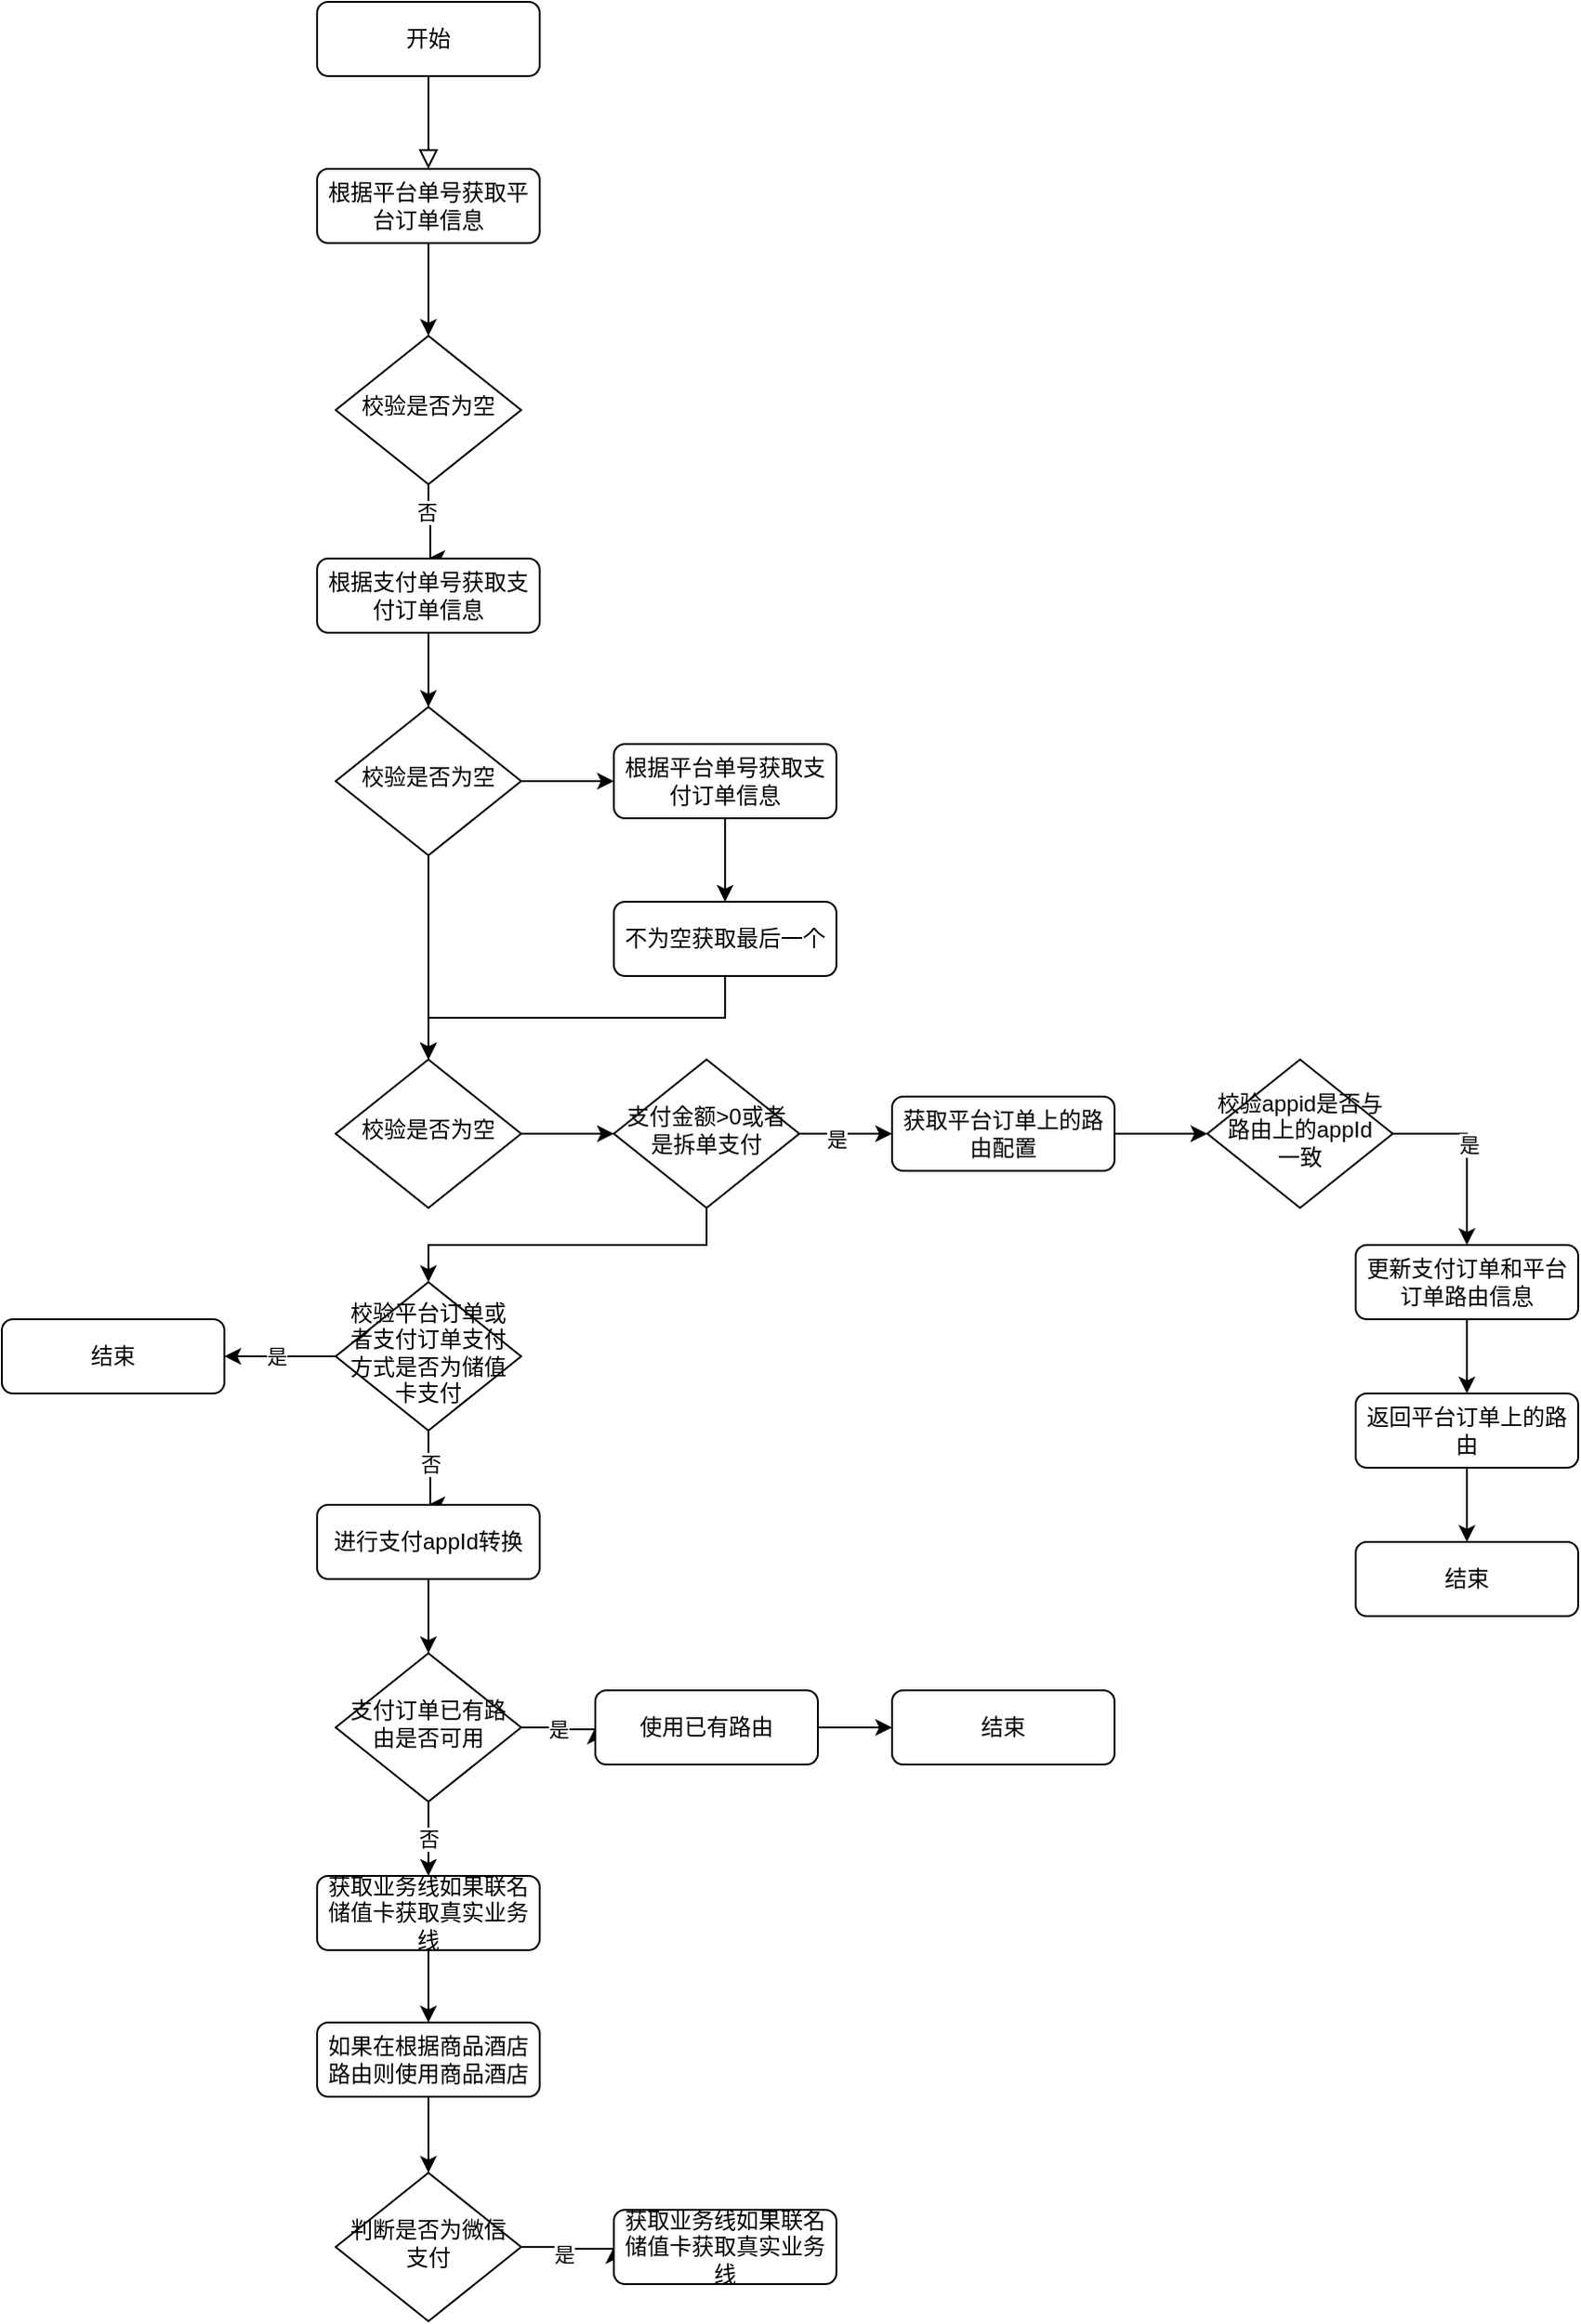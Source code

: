 <mxfile version="23.1.7" type="github">
  <diagram id="C5RBs43oDa-KdzZeNtuy" name="Page-1">
    <mxGraphModel dx="1931" dy="534" grid="1" gridSize="10" guides="1" tooltips="1" connect="1" arrows="1" fold="1" page="1" pageScale="1" pageWidth="827" pageHeight="1169" math="0" shadow="0">
      <root>
        <mxCell id="WIyWlLk6GJQsqaUBKTNV-0" />
        <mxCell id="WIyWlLk6GJQsqaUBKTNV-1" parent="WIyWlLk6GJQsqaUBKTNV-0" />
        <mxCell id="WIyWlLk6GJQsqaUBKTNV-2" value="" style="rounded=0;html=1;jettySize=auto;orthogonalLoop=1;fontSize=11;endArrow=block;endFill=0;endSize=8;strokeWidth=1;shadow=0;labelBackgroundColor=none;edgeStyle=orthogonalEdgeStyle;" parent="WIyWlLk6GJQsqaUBKTNV-1" source="WIyWlLk6GJQsqaUBKTNV-3" edge="1">
          <mxGeometry relative="1" as="geometry">
            <mxPoint x="220" y="170" as="targetPoint" />
          </mxGeometry>
        </mxCell>
        <mxCell id="WIyWlLk6GJQsqaUBKTNV-3" value="开始" style="rounded=1;whiteSpace=wrap;html=1;fontSize=12;glass=0;strokeWidth=1;shadow=0;" parent="WIyWlLk6GJQsqaUBKTNV-1" vertex="1">
          <mxGeometry x="160" y="80" width="120" height="40" as="geometry" />
        </mxCell>
        <mxCell id="0C3pEtGyB1hvgT3_Agyi-0" style="edgeStyle=orthogonalEdgeStyle;rounded=0;orthogonalLoop=1;jettySize=auto;html=1;exitX=0.5;exitY=1;exitDx=0;exitDy=0;entryX=0.5;entryY=0;entryDx=0;entryDy=0;" edge="1" parent="WIyWlLk6GJQsqaUBKTNV-1" source="WIyWlLk6GJQsqaUBKTNV-7" target="WIyWlLk6GJQsqaUBKTNV-10">
          <mxGeometry relative="1" as="geometry" />
        </mxCell>
        <mxCell id="WIyWlLk6GJQsqaUBKTNV-7" value="根据平台单号获取平台订单信息" style="rounded=1;whiteSpace=wrap;html=1;fontSize=12;glass=0;strokeWidth=1;shadow=0;" parent="WIyWlLk6GJQsqaUBKTNV-1" vertex="1">
          <mxGeometry x="160" y="170" width="120" height="40" as="geometry" />
        </mxCell>
        <mxCell id="0C3pEtGyB1hvgT3_Agyi-2" value="" style="edgeStyle=orthogonalEdgeStyle;rounded=0;orthogonalLoop=1;jettySize=auto;html=1;" edge="1" parent="WIyWlLk6GJQsqaUBKTNV-1" source="WIyWlLk6GJQsqaUBKTNV-10">
          <mxGeometry relative="1" as="geometry">
            <mxPoint x="220" y="380" as="targetPoint" />
            <Array as="points">
              <mxPoint x="220" y="360" />
              <mxPoint x="221" y="360" />
            </Array>
          </mxGeometry>
        </mxCell>
        <mxCell id="0C3pEtGyB1hvgT3_Agyi-3" value="否" style="edgeLabel;html=1;align=center;verticalAlign=middle;resizable=0;points=[];" vertex="1" connectable="0" parent="0C3pEtGyB1hvgT3_Agyi-2">
          <mxGeometry x="-0.318" y="-1" relative="1" as="geometry">
            <mxPoint as="offset" />
          </mxGeometry>
        </mxCell>
        <mxCell id="WIyWlLk6GJQsqaUBKTNV-10" value="校验是否为空" style="rhombus;whiteSpace=wrap;html=1;shadow=0;fontFamily=Helvetica;fontSize=12;align=center;strokeWidth=1;spacing=6;spacingTop=-4;" parent="WIyWlLk6GJQsqaUBKTNV-1" vertex="1">
          <mxGeometry x="170" y="260" width="100" height="80" as="geometry" />
        </mxCell>
        <mxCell id="0C3pEtGyB1hvgT3_Agyi-6" style="edgeStyle=orthogonalEdgeStyle;rounded=0;orthogonalLoop=1;jettySize=auto;html=1;exitX=0.5;exitY=1;exitDx=0;exitDy=0;entryX=0.5;entryY=0;entryDx=0;entryDy=0;" edge="1" parent="WIyWlLk6GJQsqaUBKTNV-1" source="WIyWlLk6GJQsqaUBKTNV-12" target="0C3pEtGyB1hvgT3_Agyi-5">
          <mxGeometry relative="1" as="geometry" />
        </mxCell>
        <mxCell id="WIyWlLk6GJQsqaUBKTNV-12" value="根据支付单号获取支付订单信息" style="rounded=1;whiteSpace=wrap;html=1;fontSize=12;glass=0;strokeWidth=1;shadow=0;" parent="WIyWlLk6GJQsqaUBKTNV-1" vertex="1">
          <mxGeometry x="160" y="380" width="120" height="40" as="geometry" />
        </mxCell>
        <mxCell id="0C3pEtGyB1hvgT3_Agyi-7" style="edgeStyle=orthogonalEdgeStyle;rounded=0;orthogonalLoop=1;jettySize=auto;html=1;exitX=1;exitY=0.5;exitDx=0;exitDy=0;entryX=0;entryY=0.5;entryDx=0;entryDy=0;" edge="1" parent="WIyWlLk6GJQsqaUBKTNV-1" source="0C3pEtGyB1hvgT3_Agyi-5" target="0C3pEtGyB1hvgT3_Agyi-8">
          <mxGeometry relative="1" as="geometry">
            <mxPoint x="320" y="500" as="targetPoint" />
          </mxGeometry>
        </mxCell>
        <mxCell id="0C3pEtGyB1hvgT3_Agyi-13" style="edgeStyle=orthogonalEdgeStyle;rounded=0;orthogonalLoop=1;jettySize=auto;html=1;exitX=0.5;exitY=1;exitDx=0;exitDy=0;entryX=0.5;entryY=0;entryDx=0;entryDy=0;" edge="1" parent="WIyWlLk6GJQsqaUBKTNV-1" source="0C3pEtGyB1hvgT3_Agyi-5" target="0C3pEtGyB1hvgT3_Agyi-12">
          <mxGeometry relative="1" as="geometry">
            <mxPoint x="220" y="640" as="targetPoint" />
          </mxGeometry>
        </mxCell>
        <mxCell id="0C3pEtGyB1hvgT3_Agyi-5" value="校验是否为空" style="rhombus;whiteSpace=wrap;html=1;shadow=0;fontFamily=Helvetica;fontSize=12;align=center;strokeWidth=1;spacing=6;spacingTop=-4;" vertex="1" parent="WIyWlLk6GJQsqaUBKTNV-1">
          <mxGeometry x="170" y="460" width="100" height="80" as="geometry" />
        </mxCell>
        <mxCell id="0C3pEtGyB1hvgT3_Agyi-9" style="edgeStyle=orthogonalEdgeStyle;rounded=0;orthogonalLoop=1;jettySize=auto;html=1;exitX=0.5;exitY=1;exitDx=0;exitDy=0;entryX=0.5;entryY=0;entryDx=0;entryDy=0;" edge="1" parent="WIyWlLk6GJQsqaUBKTNV-1" source="0C3pEtGyB1hvgT3_Agyi-8" target="0C3pEtGyB1hvgT3_Agyi-10">
          <mxGeometry relative="1" as="geometry">
            <mxPoint x="380" y="560" as="targetPoint" />
          </mxGeometry>
        </mxCell>
        <mxCell id="0C3pEtGyB1hvgT3_Agyi-8" value="根据平台单号获取支付订单信息" style="rounded=1;whiteSpace=wrap;html=1;fontSize=12;glass=0;strokeWidth=1;shadow=0;" vertex="1" parent="WIyWlLk6GJQsqaUBKTNV-1">
          <mxGeometry x="320" y="480" width="120" height="40" as="geometry" />
        </mxCell>
        <mxCell id="0C3pEtGyB1hvgT3_Agyi-15" style="edgeStyle=orthogonalEdgeStyle;rounded=0;orthogonalLoop=1;jettySize=auto;html=1;exitX=0.5;exitY=1;exitDx=0;exitDy=0;" edge="1" parent="WIyWlLk6GJQsqaUBKTNV-1" source="0C3pEtGyB1hvgT3_Agyi-10" target="0C3pEtGyB1hvgT3_Agyi-12">
          <mxGeometry relative="1" as="geometry" />
        </mxCell>
        <mxCell id="0C3pEtGyB1hvgT3_Agyi-10" value="不为空获取最后一个" style="rounded=1;whiteSpace=wrap;html=1;fontSize=12;glass=0;strokeWidth=1;shadow=0;" vertex="1" parent="WIyWlLk6GJQsqaUBKTNV-1">
          <mxGeometry x="320" y="565" width="120" height="40" as="geometry" />
        </mxCell>
        <mxCell id="0C3pEtGyB1hvgT3_Agyi-16" style="edgeStyle=orthogonalEdgeStyle;rounded=0;orthogonalLoop=1;jettySize=auto;html=1;exitX=1;exitY=0.5;exitDx=0;exitDy=0;entryX=0;entryY=0.5;entryDx=0;entryDy=0;" edge="1" parent="WIyWlLk6GJQsqaUBKTNV-1" source="0C3pEtGyB1hvgT3_Agyi-12" target="0C3pEtGyB1hvgT3_Agyi-17">
          <mxGeometry relative="1" as="geometry">
            <mxPoint x="320" y="690" as="targetPoint" />
          </mxGeometry>
        </mxCell>
        <mxCell id="0C3pEtGyB1hvgT3_Agyi-12" value="校验是否为空" style="rhombus;whiteSpace=wrap;html=1;shadow=0;fontFamily=Helvetica;fontSize=12;align=center;strokeWidth=1;spacing=6;spacingTop=-4;" vertex="1" parent="WIyWlLk6GJQsqaUBKTNV-1">
          <mxGeometry x="170" y="650" width="100" height="80" as="geometry" />
        </mxCell>
        <mxCell id="0C3pEtGyB1hvgT3_Agyi-18" style="edgeStyle=orthogonalEdgeStyle;rounded=0;orthogonalLoop=1;jettySize=auto;html=1;exitX=1;exitY=0.5;exitDx=0;exitDy=0;entryX=0;entryY=0.5;entryDx=0;entryDy=0;" edge="1" parent="WIyWlLk6GJQsqaUBKTNV-1" source="0C3pEtGyB1hvgT3_Agyi-17" target="0C3pEtGyB1hvgT3_Agyi-19">
          <mxGeometry relative="1" as="geometry">
            <mxPoint x="470" y="690" as="targetPoint" />
          </mxGeometry>
        </mxCell>
        <mxCell id="0C3pEtGyB1hvgT3_Agyi-30" value="是" style="edgeLabel;html=1;align=center;verticalAlign=middle;resizable=0;points=[];" vertex="1" connectable="0" parent="0C3pEtGyB1hvgT3_Agyi-18">
          <mxGeometry x="-0.2" y="-3" relative="1" as="geometry">
            <mxPoint as="offset" />
          </mxGeometry>
        </mxCell>
        <mxCell id="0C3pEtGyB1hvgT3_Agyi-31" style="edgeStyle=orthogonalEdgeStyle;rounded=0;orthogonalLoop=1;jettySize=auto;html=1;exitX=0.5;exitY=1;exitDx=0;exitDy=0;entryX=0.5;entryY=0;entryDx=0;entryDy=0;" edge="1" parent="WIyWlLk6GJQsqaUBKTNV-1" source="0C3pEtGyB1hvgT3_Agyi-17" target="0C3pEtGyB1hvgT3_Agyi-33">
          <mxGeometry relative="1" as="geometry">
            <mxPoint x="220" y="780" as="targetPoint" />
          </mxGeometry>
        </mxCell>
        <mxCell id="0C3pEtGyB1hvgT3_Agyi-17" value="支付金额&amp;gt;0或者是拆单支付" style="rhombus;whiteSpace=wrap;html=1;shadow=0;fontFamily=Helvetica;fontSize=12;align=center;strokeWidth=1;spacing=6;spacingTop=-4;" vertex="1" parent="WIyWlLk6GJQsqaUBKTNV-1">
          <mxGeometry x="320" y="650" width="100" height="80" as="geometry" />
        </mxCell>
        <mxCell id="0C3pEtGyB1hvgT3_Agyi-21" style="edgeStyle=orthogonalEdgeStyle;rounded=0;orthogonalLoop=1;jettySize=auto;html=1;exitX=1;exitY=0.5;exitDx=0;exitDy=0;entryX=0;entryY=0.5;entryDx=0;entryDy=0;" edge="1" parent="WIyWlLk6GJQsqaUBKTNV-1" source="0C3pEtGyB1hvgT3_Agyi-19" target="0C3pEtGyB1hvgT3_Agyi-20">
          <mxGeometry relative="1" as="geometry" />
        </mxCell>
        <mxCell id="0C3pEtGyB1hvgT3_Agyi-19" value="获取平台订单上的路由配置" style="rounded=1;whiteSpace=wrap;html=1;fontSize=12;glass=0;strokeWidth=1;shadow=0;" vertex="1" parent="WIyWlLk6GJQsqaUBKTNV-1">
          <mxGeometry x="470" y="670" width="120" height="40" as="geometry" />
        </mxCell>
        <mxCell id="0C3pEtGyB1hvgT3_Agyi-22" style="edgeStyle=orthogonalEdgeStyle;rounded=0;orthogonalLoop=1;jettySize=auto;html=1;exitX=1;exitY=0.5;exitDx=0;exitDy=0;entryX=0.5;entryY=0;entryDx=0;entryDy=0;" edge="1" parent="WIyWlLk6GJQsqaUBKTNV-1" source="0C3pEtGyB1hvgT3_Agyi-20" target="0C3pEtGyB1hvgT3_Agyi-27">
          <mxGeometry relative="1" as="geometry">
            <mxPoint x="780" y="780" as="targetPoint" />
          </mxGeometry>
        </mxCell>
        <mxCell id="0C3pEtGyB1hvgT3_Agyi-26" value="是" style="edgeLabel;html=1;align=center;verticalAlign=middle;resizable=0;points=[];" vertex="1" connectable="0" parent="0C3pEtGyB1hvgT3_Agyi-22">
          <mxGeometry x="-0.088" y="1" relative="1" as="geometry">
            <mxPoint as="offset" />
          </mxGeometry>
        </mxCell>
        <mxCell id="0C3pEtGyB1hvgT3_Agyi-20" value="校验appid是否与路由上的appId一致" style="rhombus;whiteSpace=wrap;html=1;shadow=0;fontFamily=Helvetica;fontSize=12;align=center;strokeWidth=1;spacing=6;spacingTop=-4;" vertex="1" parent="WIyWlLk6GJQsqaUBKTNV-1">
          <mxGeometry x="640" y="650" width="100" height="80" as="geometry" />
        </mxCell>
        <mxCell id="0C3pEtGyB1hvgT3_Agyi-24" style="edgeStyle=orthogonalEdgeStyle;rounded=0;orthogonalLoop=1;jettySize=auto;html=1;exitX=0.5;exitY=1;exitDx=0;exitDy=0;entryX=0.5;entryY=0;entryDx=0;entryDy=0;" edge="1" parent="WIyWlLk6GJQsqaUBKTNV-1" source="0C3pEtGyB1hvgT3_Agyi-23" target="0C3pEtGyB1hvgT3_Agyi-25">
          <mxGeometry relative="1" as="geometry">
            <mxPoint x="780" y="860" as="targetPoint" />
          </mxGeometry>
        </mxCell>
        <mxCell id="0C3pEtGyB1hvgT3_Agyi-23" value="返回平台订单上的路由" style="rounded=1;whiteSpace=wrap;html=1;fontSize=12;glass=0;strokeWidth=1;shadow=0;" vertex="1" parent="WIyWlLk6GJQsqaUBKTNV-1">
          <mxGeometry x="720" y="830" width="120" height="40" as="geometry" />
        </mxCell>
        <mxCell id="0C3pEtGyB1hvgT3_Agyi-25" value="结束" style="rounded=1;whiteSpace=wrap;html=1;fontSize=12;glass=0;strokeWidth=1;shadow=0;" vertex="1" parent="WIyWlLk6GJQsqaUBKTNV-1">
          <mxGeometry x="720" y="910" width="120" height="40" as="geometry" />
        </mxCell>
        <mxCell id="0C3pEtGyB1hvgT3_Agyi-28" style="edgeStyle=orthogonalEdgeStyle;rounded=0;orthogonalLoop=1;jettySize=auto;html=1;exitX=0.5;exitY=1;exitDx=0;exitDy=0;entryX=0.5;entryY=0;entryDx=0;entryDy=0;" edge="1" parent="WIyWlLk6GJQsqaUBKTNV-1" source="0C3pEtGyB1hvgT3_Agyi-27" target="0C3pEtGyB1hvgT3_Agyi-23">
          <mxGeometry relative="1" as="geometry" />
        </mxCell>
        <mxCell id="0C3pEtGyB1hvgT3_Agyi-27" value="更新支付订单和平台订单路由信息" style="rounded=1;whiteSpace=wrap;html=1;fontSize=12;glass=0;strokeWidth=1;shadow=0;" vertex="1" parent="WIyWlLk6GJQsqaUBKTNV-1">
          <mxGeometry x="720" y="750" width="120" height="40" as="geometry" />
        </mxCell>
        <mxCell id="0C3pEtGyB1hvgT3_Agyi-36" style="edgeStyle=orthogonalEdgeStyle;rounded=0;orthogonalLoop=1;jettySize=auto;html=1;exitX=0.5;exitY=1;exitDx=0;exitDy=0;entryX=0.5;entryY=0;entryDx=0;entryDy=0;" edge="1" parent="WIyWlLk6GJQsqaUBKTNV-1" source="0C3pEtGyB1hvgT3_Agyi-33" target="0C3pEtGyB1hvgT3_Agyi-42">
          <mxGeometry relative="1" as="geometry">
            <mxPoint x="220" y="920" as="targetPoint" />
            <Array as="points">
              <mxPoint x="220" y="870" />
              <mxPoint x="221" y="870" />
            </Array>
          </mxGeometry>
        </mxCell>
        <mxCell id="0C3pEtGyB1hvgT3_Agyi-40" value="否" style="edgeLabel;html=1;align=center;verticalAlign=middle;resizable=0;points=[];" vertex="1" connectable="0" parent="0C3pEtGyB1hvgT3_Agyi-36">
          <mxGeometry x="-0.161" y="1" relative="1" as="geometry">
            <mxPoint as="offset" />
          </mxGeometry>
        </mxCell>
        <mxCell id="0C3pEtGyB1hvgT3_Agyi-37" style="edgeStyle=orthogonalEdgeStyle;rounded=0;orthogonalLoop=1;jettySize=auto;html=1;exitX=0;exitY=0.5;exitDx=0;exitDy=0;entryX=1;entryY=0.5;entryDx=0;entryDy=0;" edge="1" parent="WIyWlLk6GJQsqaUBKTNV-1" source="0C3pEtGyB1hvgT3_Agyi-33" target="0C3pEtGyB1hvgT3_Agyi-38">
          <mxGeometry relative="1" as="geometry">
            <mxPoint x="120" y="810" as="targetPoint" />
          </mxGeometry>
        </mxCell>
        <mxCell id="0C3pEtGyB1hvgT3_Agyi-39" value="是" style="edgeLabel;html=1;align=center;verticalAlign=middle;resizable=0;points=[];" vertex="1" connectable="0" parent="0C3pEtGyB1hvgT3_Agyi-37">
          <mxGeometry x="0.067" relative="1" as="geometry">
            <mxPoint as="offset" />
          </mxGeometry>
        </mxCell>
        <mxCell id="0C3pEtGyB1hvgT3_Agyi-33" value="校验平台订单或者支付订单支付方式是否为储值卡支付" style="rhombus;whiteSpace=wrap;html=1;shadow=0;fontFamily=Helvetica;fontSize=12;align=center;strokeWidth=1;spacing=6;spacingTop=-4;" vertex="1" parent="WIyWlLk6GJQsqaUBKTNV-1">
          <mxGeometry x="170" y="770" width="100" height="80" as="geometry" />
        </mxCell>
        <mxCell id="0C3pEtGyB1hvgT3_Agyi-38" value="结束" style="rounded=1;whiteSpace=wrap;html=1;fontSize=12;glass=0;strokeWidth=1;shadow=0;" vertex="1" parent="WIyWlLk6GJQsqaUBKTNV-1">
          <mxGeometry x="-10" y="790" width="120" height="40" as="geometry" />
        </mxCell>
        <mxCell id="0C3pEtGyB1hvgT3_Agyi-44" style="edgeStyle=orthogonalEdgeStyle;rounded=0;orthogonalLoop=1;jettySize=auto;html=1;exitX=0.5;exitY=1;exitDx=0;exitDy=0;entryX=0.5;entryY=0;entryDx=0;entryDy=0;" edge="1" parent="WIyWlLk6GJQsqaUBKTNV-1" source="0C3pEtGyB1hvgT3_Agyi-42" target="0C3pEtGyB1hvgT3_Agyi-45">
          <mxGeometry relative="1" as="geometry">
            <mxPoint x="220" y="970" as="targetPoint" />
          </mxGeometry>
        </mxCell>
        <mxCell id="0C3pEtGyB1hvgT3_Agyi-42" value="进行支付appId转换" style="rounded=1;whiteSpace=wrap;html=1;fontSize=12;glass=0;strokeWidth=1;shadow=0;" vertex="1" parent="WIyWlLk6GJQsqaUBKTNV-1">
          <mxGeometry x="160" y="890" width="120" height="40" as="geometry" />
        </mxCell>
        <mxCell id="0C3pEtGyB1hvgT3_Agyi-46" value="是" style="edgeStyle=orthogonalEdgeStyle;rounded=0;orthogonalLoop=1;jettySize=auto;html=1;exitX=1;exitY=0.5;exitDx=0;exitDy=0;entryX=0;entryY=0.5;entryDx=0;entryDy=0;" edge="1" parent="WIyWlLk6GJQsqaUBKTNV-1" source="0C3pEtGyB1hvgT3_Agyi-45" target="0C3pEtGyB1hvgT3_Agyi-47">
          <mxGeometry relative="1" as="geometry">
            <mxPoint x="310" y="1010" as="targetPoint" />
            <Array as="points">
              <mxPoint x="290" y="1010" />
              <mxPoint x="290" y="1011" />
            </Array>
          </mxGeometry>
        </mxCell>
        <mxCell id="0C3pEtGyB1hvgT3_Agyi-51" value="否" style="edgeStyle=orthogonalEdgeStyle;rounded=0;orthogonalLoop=1;jettySize=auto;html=1;exitX=0.5;exitY=1;exitDx=0;exitDy=0;entryX=0.5;entryY=0;entryDx=0;entryDy=0;" edge="1" parent="WIyWlLk6GJQsqaUBKTNV-1" source="0C3pEtGyB1hvgT3_Agyi-45" target="0C3pEtGyB1hvgT3_Agyi-50">
          <mxGeometry relative="1" as="geometry" />
        </mxCell>
        <mxCell id="0C3pEtGyB1hvgT3_Agyi-45" value="支付订单已有路由是否可用" style="rhombus;whiteSpace=wrap;html=1;shadow=0;fontFamily=Helvetica;fontSize=12;align=center;strokeWidth=1;spacing=6;spacingTop=-4;" vertex="1" parent="WIyWlLk6GJQsqaUBKTNV-1">
          <mxGeometry x="170" y="970" width="100" height="80" as="geometry" />
        </mxCell>
        <mxCell id="0C3pEtGyB1hvgT3_Agyi-49" style="edgeStyle=orthogonalEdgeStyle;rounded=0;orthogonalLoop=1;jettySize=auto;html=1;exitX=1;exitY=0.5;exitDx=0;exitDy=0;entryX=0;entryY=0.5;entryDx=0;entryDy=0;" edge="1" parent="WIyWlLk6GJQsqaUBKTNV-1" source="0C3pEtGyB1hvgT3_Agyi-47" target="0C3pEtGyB1hvgT3_Agyi-48">
          <mxGeometry relative="1" as="geometry" />
        </mxCell>
        <mxCell id="0C3pEtGyB1hvgT3_Agyi-47" value="使用已有路由" style="rounded=1;whiteSpace=wrap;html=1;fontSize=12;glass=0;strokeWidth=1;shadow=0;" vertex="1" parent="WIyWlLk6GJQsqaUBKTNV-1">
          <mxGeometry x="310" y="990" width="120" height="40" as="geometry" />
        </mxCell>
        <mxCell id="0C3pEtGyB1hvgT3_Agyi-48" value="结束" style="rounded=1;whiteSpace=wrap;html=1;fontSize=12;glass=0;strokeWidth=1;shadow=0;" vertex="1" parent="WIyWlLk6GJQsqaUBKTNV-1">
          <mxGeometry x="470" y="990" width="120" height="40" as="geometry" />
        </mxCell>
        <mxCell id="0C3pEtGyB1hvgT3_Agyi-53" style="edgeStyle=orthogonalEdgeStyle;rounded=0;orthogonalLoop=1;jettySize=auto;html=1;exitX=0.5;exitY=1;exitDx=0;exitDy=0;" edge="1" parent="WIyWlLk6GJQsqaUBKTNV-1" source="0C3pEtGyB1hvgT3_Agyi-50" target="0C3pEtGyB1hvgT3_Agyi-52">
          <mxGeometry relative="1" as="geometry" />
        </mxCell>
        <mxCell id="0C3pEtGyB1hvgT3_Agyi-50" value="获取业务线如果联名储值卡获取真实业务线" style="rounded=1;whiteSpace=wrap;html=1;fontSize=12;glass=0;strokeWidth=1;shadow=0;" vertex="1" parent="WIyWlLk6GJQsqaUBKTNV-1">
          <mxGeometry x="160" y="1090" width="120" height="40" as="geometry" />
        </mxCell>
        <mxCell id="0C3pEtGyB1hvgT3_Agyi-55" style="edgeStyle=orthogonalEdgeStyle;rounded=0;orthogonalLoop=1;jettySize=auto;html=1;exitX=0.5;exitY=1;exitDx=0;exitDy=0;entryX=0.5;entryY=0;entryDx=0;entryDy=0;" edge="1" parent="WIyWlLk6GJQsqaUBKTNV-1" source="0C3pEtGyB1hvgT3_Agyi-52" target="0C3pEtGyB1hvgT3_Agyi-54">
          <mxGeometry relative="1" as="geometry" />
        </mxCell>
        <mxCell id="0C3pEtGyB1hvgT3_Agyi-52" value="如果在根据商品酒店路由则使用商品酒店" style="rounded=1;whiteSpace=wrap;html=1;fontSize=12;glass=0;strokeWidth=1;shadow=0;" vertex="1" parent="WIyWlLk6GJQsqaUBKTNV-1">
          <mxGeometry x="160" y="1169" width="120" height="40" as="geometry" />
        </mxCell>
        <mxCell id="0C3pEtGyB1hvgT3_Agyi-56" style="edgeStyle=orthogonalEdgeStyle;rounded=0;orthogonalLoop=1;jettySize=auto;html=1;exitX=1;exitY=0.5;exitDx=0;exitDy=0;entryX=0;entryY=0.5;entryDx=0;entryDy=0;" edge="1" parent="WIyWlLk6GJQsqaUBKTNV-1" source="0C3pEtGyB1hvgT3_Agyi-54" target="0C3pEtGyB1hvgT3_Agyi-57">
          <mxGeometry relative="1" as="geometry">
            <mxPoint x="310" y="1290" as="targetPoint" />
            <Array as="points">
              <mxPoint x="290" y="1290" />
              <mxPoint x="290" y="1291" />
            </Array>
          </mxGeometry>
        </mxCell>
        <mxCell id="0C3pEtGyB1hvgT3_Agyi-58" value="是" style="edgeLabel;html=1;align=center;verticalAlign=middle;resizable=0;points=[];" vertex="1" connectable="0" parent="0C3pEtGyB1hvgT3_Agyi-56">
          <mxGeometry x="-0.102" y="-3" relative="1" as="geometry">
            <mxPoint as="offset" />
          </mxGeometry>
        </mxCell>
        <mxCell id="0C3pEtGyB1hvgT3_Agyi-54" value="判断是否为微信支付" style="rhombus;whiteSpace=wrap;html=1;shadow=0;fontFamily=Helvetica;fontSize=12;align=center;strokeWidth=1;spacing=6;spacingTop=-4;" vertex="1" parent="WIyWlLk6GJQsqaUBKTNV-1">
          <mxGeometry x="170" y="1250" width="100" height="80" as="geometry" />
        </mxCell>
        <mxCell id="0C3pEtGyB1hvgT3_Agyi-57" value="获取业务线如果联名储值卡获取真实业务线" style="rounded=1;whiteSpace=wrap;html=1;fontSize=12;glass=0;strokeWidth=1;shadow=0;" vertex="1" parent="WIyWlLk6GJQsqaUBKTNV-1">
          <mxGeometry x="320" y="1270" width="120" height="40" as="geometry" />
        </mxCell>
      </root>
    </mxGraphModel>
  </diagram>
</mxfile>
